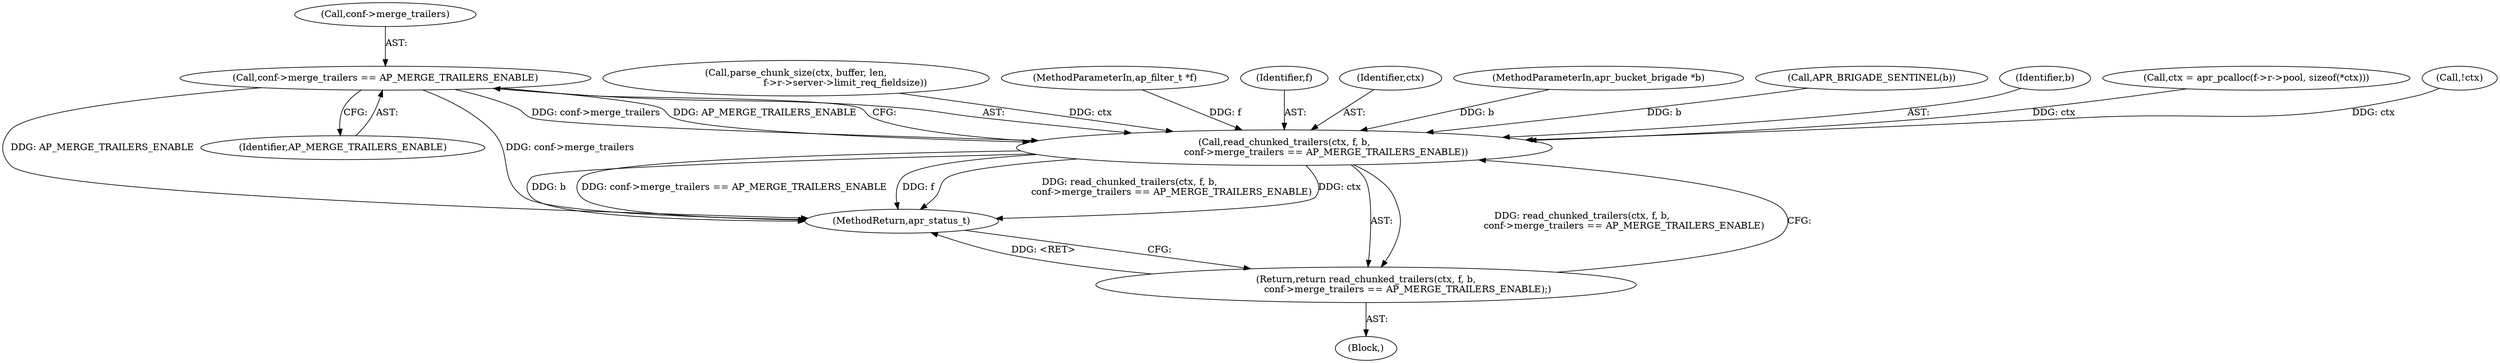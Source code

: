 digraph "0_httpd_e427c41257957b57036d5a549b260b6185d1dd73@pointer" {
"1000671" [label="(Call,conf->merge_trailers == AP_MERGE_TRAILERS_ENABLE)"];
"1000667" [label="(Call,read_chunked_trailers(ctx, f, b,\n                            conf->merge_trailers == AP_MERGE_TRAILERS_ENABLE))"];
"1000666" [label="(Return,return read_chunked_trailers(ctx, f, b,\n                            conf->merge_trailers == AP_MERGE_TRAILERS_ENABLE);)"];
"1000667" [label="(Call,read_chunked_trailers(ctx, f, b,\n                            conf->merge_trailers == AP_MERGE_TRAILERS_ENABLE))"];
"1000666" [label="(Return,return read_chunked_trailers(ctx, f, b,\n                            conf->merge_trailers == AP_MERGE_TRAILERS_ENABLE);)"];
"1000671" [label="(Call,conf->merge_trailers == AP_MERGE_TRAILERS_ENABLE)"];
"1000632" [label="(Call,parse_chunk_size(ctx, buffer, len,\n                                 f->r->server->limit_req_fieldsize))"];
"1000127" [label="(MethodParameterIn,ap_filter_t *f)"];
"1000669" [label="(Identifier,f)"];
"1000910" [label="(MethodReturn,apr_status_t)"];
"1000668" [label="(Identifier,ctx)"];
"1000128" [label="(MethodParameterIn,apr_bucket_brigade *b)"];
"1000606" [label="(Call,APR_BRIGADE_SENTINEL(b))"];
"1000675" [label="(Identifier,AP_MERGE_TRAILERS_ENABLE)"];
"1000670" [label="(Identifier,b)"];
"1000186" [label="(Call,ctx = apr_pcalloc(f->r->pool, sizeof(*ctx)))"];
"1000672" [label="(Call,conf->merge_trailers)"];
"1000177" [label="(Call,!ctx)"];
"1000665" [label="(Block,)"];
"1000671" -> "1000667"  [label="AST: "];
"1000671" -> "1000675"  [label="CFG: "];
"1000672" -> "1000671"  [label="AST: "];
"1000675" -> "1000671"  [label="AST: "];
"1000667" -> "1000671"  [label="CFG: "];
"1000671" -> "1000910"  [label="DDG: conf->merge_trailers"];
"1000671" -> "1000910"  [label="DDG: AP_MERGE_TRAILERS_ENABLE"];
"1000671" -> "1000667"  [label="DDG: conf->merge_trailers"];
"1000671" -> "1000667"  [label="DDG: AP_MERGE_TRAILERS_ENABLE"];
"1000667" -> "1000666"  [label="AST: "];
"1000668" -> "1000667"  [label="AST: "];
"1000669" -> "1000667"  [label="AST: "];
"1000670" -> "1000667"  [label="AST: "];
"1000666" -> "1000667"  [label="CFG: "];
"1000667" -> "1000910"  [label="DDG: ctx"];
"1000667" -> "1000910"  [label="DDG: b"];
"1000667" -> "1000910"  [label="DDG: conf->merge_trailers == AP_MERGE_TRAILERS_ENABLE"];
"1000667" -> "1000910"  [label="DDG: f"];
"1000667" -> "1000910"  [label="DDG: read_chunked_trailers(ctx, f, b,\n                            conf->merge_trailers == AP_MERGE_TRAILERS_ENABLE)"];
"1000667" -> "1000666"  [label="DDG: read_chunked_trailers(ctx, f, b,\n                            conf->merge_trailers == AP_MERGE_TRAILERS_ENABLE)"];
"1000177" -> "1000667"  [label="DDG: ctx"];
"1000186" -> "1000667"  [label="DDG: ctx"];
"1000632" -> "1000667"  [label="DDG: ctx"];
"1000127" -> "1000667"  [label="DDG: f"];
"1000606" -> "1000667"  [label="DDG: b"];
"1000128" -> "1000667"  [label="DDG: b"];
"1000666" -> "1000665"  [label="AST: "];
"1000910" -> "1000666"  [label="CFG: "];
"1000666" -> "1000910"  [label="DDG: <RET>"];
}
